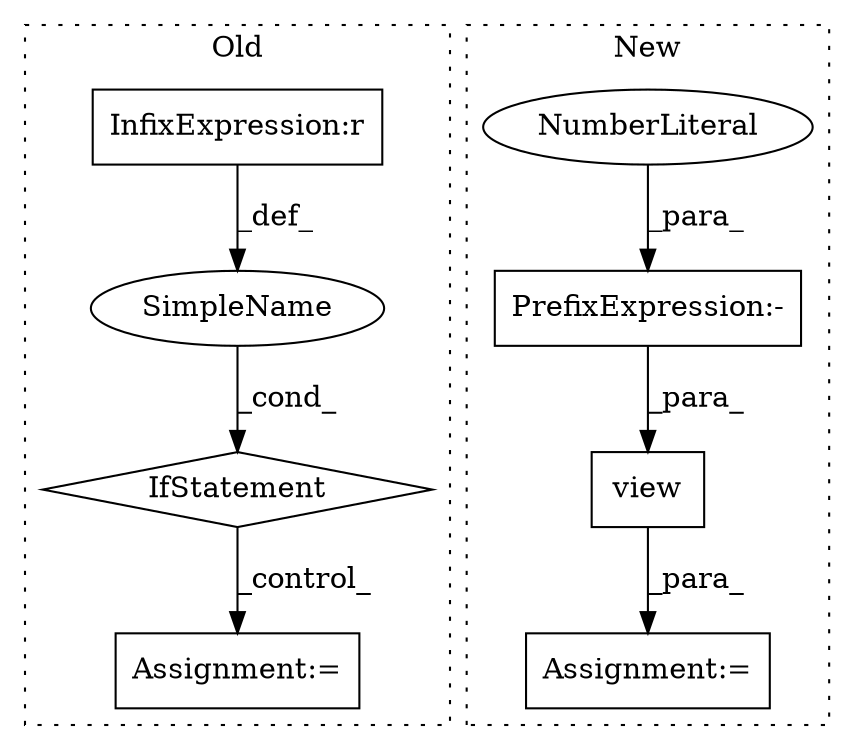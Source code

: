 digraph G {
subgraph cluster0 {
1 [label="IfStatement" a="25" s="343,379" l="4,2" shape="diamond"];
4 [label="Assignment:=" a="7" s="454" l="1" shape="box"];
5 [label="SimpleName" a="42" s="" l="" shape="ellipse"];
6 [label="InfixExpression:r" a="27" s="361" l="4" shape="box"];
label = "Old";
style="dotted";
}
subgraph cluster1 {
2 [label="view" a="32" s="2293,2300" l="5,1" shape="box"];
3 [label="Assignment:=" a="7" s="2512" l="1" shape="box"];
7 [label="PrefixExpression:-" a="38" s="2298" l="1" shape="box"];
8 [label="NumberLiteral" a="34" s="2299" l="1" shape="ellipse"];
label = "New";
style="dotted";
}
1 -> 4 [label="_control_"];
2 -> 3 [label="_para_"];
5 -> 1 [label="_cond_"];
6 -> 5 [label="_def_"];
7 -> 2 [label="_para_"];
8 -> 7 [label="_para_"];
}